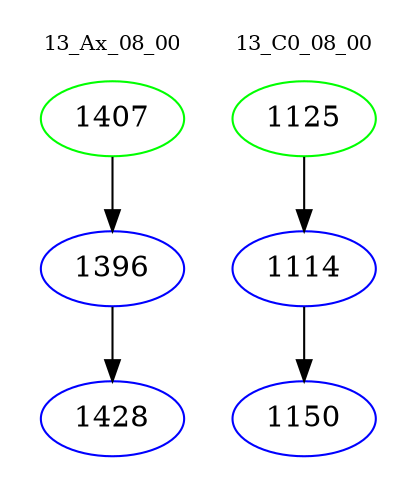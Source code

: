 digraph{
subgraph cluster_0 {
color = white
label = "13_Ax_08_00";
fontsize=10;
T0_1407 [label="1407", color="green"]
T0_1407 -> T0_1396 [color="black"]
T0_1396 [label="1396", color="blue"]
T0_1396 -> T0_1428 [color="black"]
T0_1428 [label="1428", color="blue"]
}
subgraph cluster_1 {
color = white
label = "13_C0_08_00";
fontsize=10;
T1_1125 [label="1125", color="green"]
T1_1125 -> T1_1114 [color="black"]
T1_1114 [label="1114", color="blue"]
T1_1114 -> T1_1150 [color="black"]
T1_1150 [label="1150", color="blue"]
}
}
